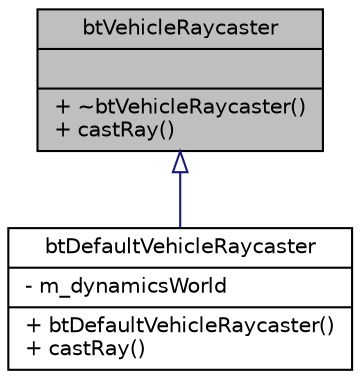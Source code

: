 digraph G
{
  edge [fontname="Helvetica",fontsize="10",labelfontname="Helvetica",labelfontsize="10"];
  node [fontname="Helvetica",fontsize="10",shape=record];
  Node1 [label="{btVehicleRaycaster\n||+ ~btVehicleRaycaster()\l+ castRay()\l}",height=0.2,width=0.4,color="black", fillcolor="grey75", style="filled" fontcolor="black"];
  Node1 -> Node2 [dir=back,color="midnightblue",fontsize="10",style="solid",arrowtail="empty",fontname="Helvetica"];
  Node2 [label="{btDefaultVehicleRaycaster\n|- m_dynamicsWorld\l|+ btDefaultVehicleRaycaster()\l+ castRay()\l}",height=0.2,width=0.4,color="black", fillcolor="white", style="filled",URL="$d7/d9c/classbtDefaultVehicleRaycaster.html"];
}
